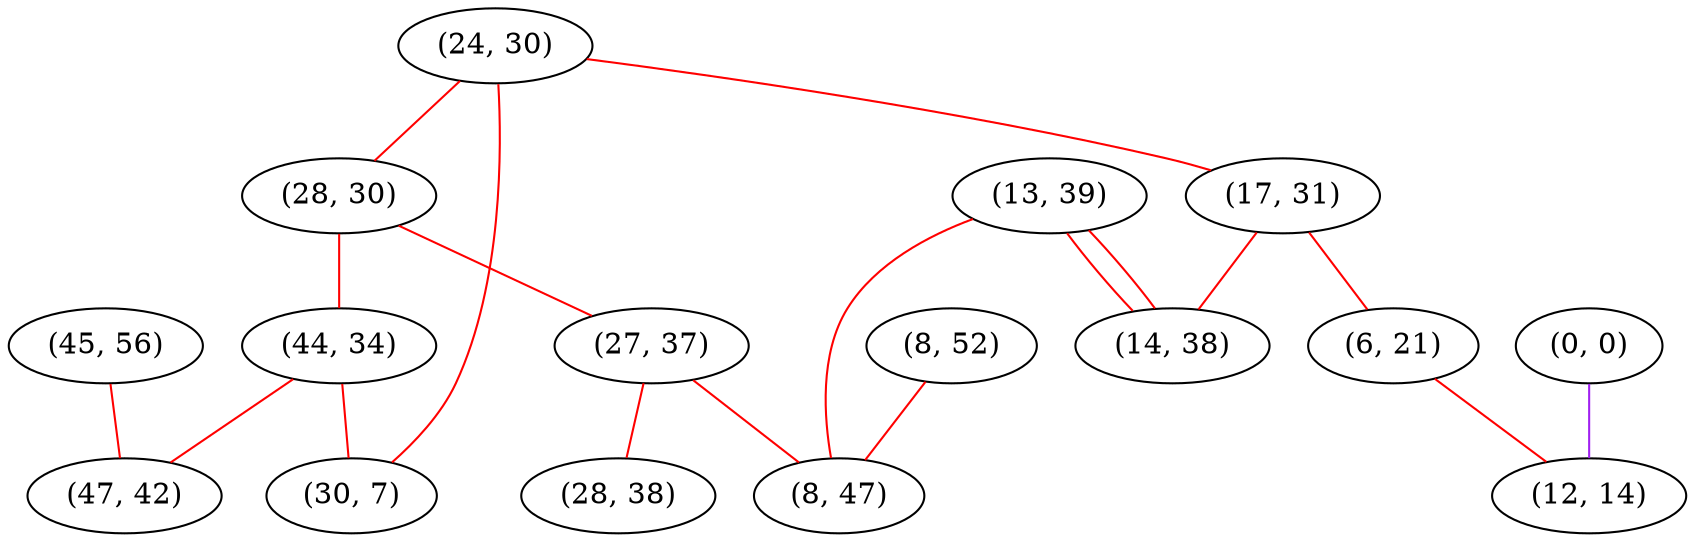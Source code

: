 graph "" {
"(24, 30)";
"(0, 0)";
"(28, 30)";
"(45, 56)";
"(44, 34)";
"(47, 42)";
"(8, 52)";
"(17, 31)";
"(13, 39)";
"(6, 21)";
"(27, 37)";
"(14, 38)";
"(30, 7)";
"(28, 38)";
"(8, 47)";
"(12, 14)";
"(24, 30)" -- "(30, 7)"  [color=red, key=0, weight=1];
"(24, 30)" -- "(28, 30)"  [color=red, key=0, weight=1];
"(24, 30)" -- "(17, 31)"  [color=red, key=0, weight=1];
"(0, 0)" -- "(12, 14)"  [color=purple, key=0, weight=4];
"(28, 30)" -- "(44, 34)"  [color=red, key=0, weight=1];
"(28, 30)" -- "(27, 37)"  [color=red, key=0, weight=1];
"(45, 56)" -- "(47, 42)"  [color=red, key=0, weight=1];
"(44, 34)" -- "(30, 7)"  [color=red, key=0, weight=1];
"(44, 34)" -- "(47, 42)"  [color=red, key=0, weight=1];
"(8, 52)" -- "(8, 47)"  [color=red, key=0, weight=1];
"(17, 31)" -- "(6, 21)"  [color=red, key=0, weight=1];
"(17, 31)" -- "(14, 38)"  [color=red, key=0, weight=1];
"(13, 39)" -- "(8, 47)"  [color=red, key=0, weight=1];
"(13, 39)" -- "(14, 38)"  [color=red, key=0, weight=1];
"(13, 39)" -- "(14, 38)"  [color=red, key=1, weight=1];
"(6, 21)" -- "(12, 14)"  [color=red, key=0, weight=1];
"(27, 37)" -- "(28, 38)"  [color=red, key=0, weight=1];
"(27, 37)" -- "(8, 47)"  [color=red, key=0, weight=1];
}
